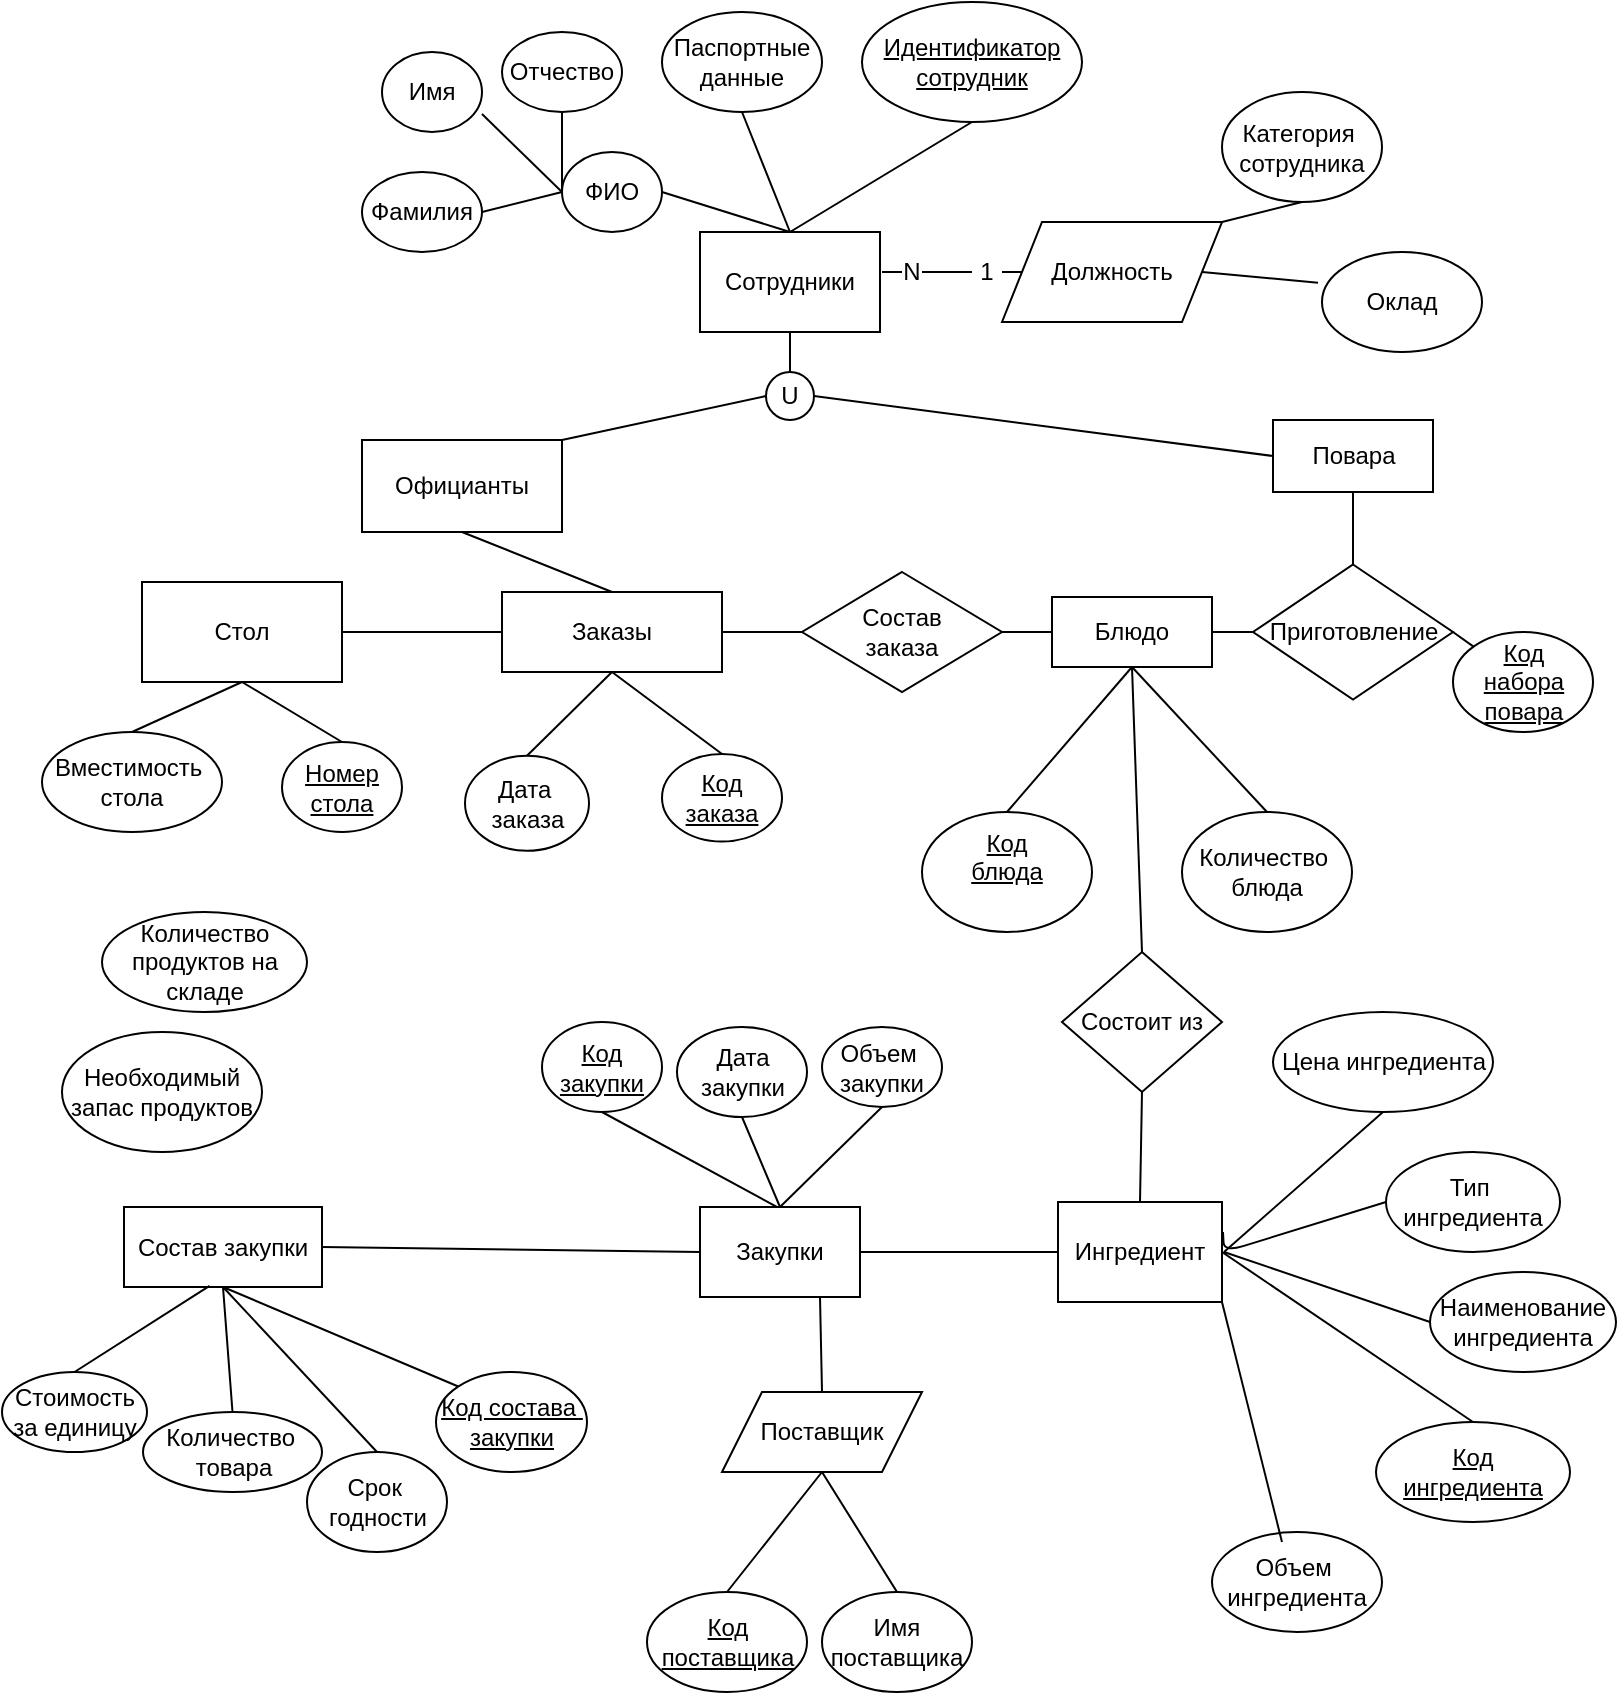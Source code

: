 <mxfile version="14.5.7" type="github" pages="2">
  <diagram id="7YIRpNYBxvqHMYgQ-PB9" name="Page-1">
    <mxGraphModel dx="998" dy="580" grid="1" gridSize="10" guides="1" tooltips="1" connect="1" arrows="1" fold="1" page="1" pageScale="1" pageWidth="827" pageHeight="1169" math="0" shadow="0">
      <root>
        <mxCell id="0" />
        <mxCell id="1" parent="0" />
        <mxCell id="C5bT0JK1hwLg9pwo9jMM-1" value="Сотрудники" style="rounded=0;whiteSpace=wrap;html=1;" vertex="1" parent="1">
          <mxGeometry x="369" y="280" width="90" height="50" as="geometry" />
        </mxCell>
        <mxCell id="C5bT0JK1hwLg9pwo9jMM-4" value="ФИО" style="ellipse;whiteSpace=wrap;html=1;" vertex="1" parent="1">
          <mxGeometry x="300" y="240" width="50" height="40" as="geometry" />
        </mxCell>
        <mxCell id="C5bT0JK1hwLg9pwo9jMM-5" value="Отчество" style="ellipse;whiteSpace=wrap;html=1;" vertex="1" parent="1">
          <mxGeometry x="270" y="180" width="60" height="40" as="geometry" />
        </mxCell>
        <mxCell id="C5bT0JK1hwLg9pwo9jMM-6" value="Имя" style="ellipse;whiteSpace=wrap;html=1;" vertex="1" parent="1">
          <mxGeometry x="210" y="190" width="50" height="40" as="geometry" />
        </mxCell>
        <mxCell id="C5bT0JK1hwLg9pwo9jMM-7" value="Фамилия" style="ellipse;whiteSpace=wrap;html=1;" vertex="1" parent="1">
          <mxGeometry x="200" y="250" width="60" height="40" as="geometry" />
        </mxCell>
        <mxCell id="C5bT0JK1hwLg9pwo9jMM-8" value="" style="endArrow=none;html=1;exitX=1;exitY=0.5;exitDx=0;exitDy=0;entryX=0.5;entryY=0;entryDx=0;entryDy=0;" edge="1" parent="1" source="C5bT0JK1hwLg9pwo9jMM-4" target="C5bT0JK1hwLg9pwo9jMM-1">
          <mxGeometry width="50" height="50" relative="1" as="geometry">
            <mxPoint x="390" y="320" as="sourcePoint" />
            <mxPoint x="425" y="270" as="targetPoint" />
          </mxGeometry>
        </mxCell>
        <mxCell id="C5bT0JK1hwLg9pwo9jMM-9" value="" style="endArrow=none;html=1;exitX=0;exitY=0.5;exitDx=0;exitDy=0;entryX=0.5;entryY=1;entryDx=0;entryDy=0;" edge="1" parent="1" source="C5bT0JK1hwLg9pwo9jMM-4" target="C5bT0JK1hwLg9pwo9jMM-5">
          <mxGeometry width="50" height="50" relative="1" as="geometry">
            <mxPoint x="390" y="320" as="sourcePoint" />
            <mxPoint x="440" y="270" as="targetPoint" />
          </mxGeometry>
        </mxCell>
        <mxCell id="C5bT0JK1hwLg9pwo9jMM-10" value="" style="endArrow=none;html=1;entryX=0;entryY=0.5;entryDx=0;entryDy=0;" edge="1" parent="1" target="C5bT0JK1hwLg9pwo9jMM-4">
          <mxGeometry width="50" height="50" relative="1" as="geometry">
            <mxPoint x="260" y="221" as="sourcePoint" />
            <mxPoint x="440" y="270" as="targetPoint" />
          </mxGeometry>
        </mxCell>
        <mxCell id="C5bT0JK1hwLg9pwo9jMM-11" value="" style="endArrow=none;html=1;exitX=1;exitY=0.5;exitDx=0;exitDy=0;entryX=0;entryY=0.5;entryDx=0;entryDy=0;" edge="1" parent="1" source="C5bT0JK1hwLg9pwo9jMM-7" target="C5bT0JK1hwLg9pwo9jMM-4">
          <mxGeometry width="50" height="50" relative="1" as="geometry">
            <mxPoint x="390" y="320" as="sourcePoint" />
            <mxPoint x="440" y="270" as="targetPoint" />
          </mxGeometry>
        </mxCell>
        <mxCell id="C5bT0JK1hwLg9pwo9jMM-12" value="Паспортные&lt;br&gt;данные" style="ellipse;whiteSpace=wrap;html=1;" vertex="1" parent="1">
          <mxGeometry x="350" y="170" width="80" height="50" as="geometry" />
        </mxCell>
        <mxCell id="C5bT0JK1hwLg9pwo9jMM-13" value="" style="endArrow=none;html=1;entryX=0.5;entryY=1;entryDx=0;entryDy=0;exitX=0.5;exitY=0;exitDx=0;exitDy=0;" edge="1" parent="1" source="C5bT0JK1hwLg9pwo9jMM-1" target="C5bT0JK1hwLg9pwo9jMM-12">
          <mxGeometry width="50" height="50" relative="1" as="geometry">
            <mxPoint x="380" y="280" as="sourcePoint" />
            <mxPoint x="440" y="270" as="targetPoint" />
          </mxGeometry>
        </mxCell>
        <mxCell id="C5bT0JK1hwLg9pwo9jMM-14" value="&lt;u&gt;Идентификатор&lt;br&gt;сотрудник&lt;/u&gt;" style="ellipse;whiteSpace=wrap;html=1;" vertex="1" parent="1">
          <mxGeometry x="450" y="165" width="110" height="60" as="geometry" />
        </mxCell>
        <mxCell id="C5bT0JK1hwLg9pwo9jMM-15" value="" style="endArrow=none;html=1;entryX=0.5;entryY=1;entryDx=0;entryDy=0;exitX=0.5;exitY=0;exitDx=0;exitDy=0;" edge="1" parent="1" source="C5bT0JK1hwLg9pwo9jMM-1" target="C5bT0JK1hwLg9pwo9jMM-14">
          <mxGeometry width="50" height="50" relative="1" as="geometry">
            <mxPoint x="390" y="310" as="sourcePoint" />
            <mxPoint x="440" y="260" as="targetPoint" />
          </mxGeometry>
        </mxCell>
        <mxCell id="C5bT0JK1hwLg9pwo9jMM-16" value="Должность" style="shape=parallelogram;perimeter=parallelogramPerimeter;whiteSpace=wrap;html=1;fixedSize=1;" vertex="1" parent="1">
          <mxGeometry x="520" y="275" width="110" height="50" as="geometry" />
        </mxCell>
        <mxCell id="C5bT0JK1hwLg9pwo9jMM-17" value="Категория&amp;nbsp;&lt;br&gt;сотрудника" style="ellipse;whiteSpace=wrap;html=1;" vertex="1" parent="1">
          <mxGeometry x="630" y="210" width="80" height="55" as="geometry" />
        </mxCell>
        <mxCell id="C5bT0JK1hwLg9pwo9jMM-19" value="Оклад" style="ellipse;whiteSpace=wrap;html=1;" vertex="1" parent="1">
          <mxGeometry x="680" y="290" width="80" height="50" as="geometry" />
        </mxCell>
        <mxCell id="C5bT0JK1hwLg9pwo9jMM-21" value="" style="endArrow=none;html=1;entryX=0.5;entryY=1;entryDx=0;entryDy=0;exitX=1;exitY=0;exitDx=0;exitDy=0;" edge="1" parent="1" source="C5bT0JK1hwLg9pwo9jMM-16" target="C5bT0JK1hwLg9pwo9jMM-17">
          <mxGeometry width="50" height="50" relative="1" as="geometry">
            <mxPoint x="390" y="300" as="sourcePoint" />
            <mxPoint x="440" y="250" as="targetPoint" />
          </mxGeometry>
        </mxCell>
        <mxCell id="C5bT0JK1hwLg9pwo9jMM-22" value="" style="endArrow=none;html=1;entryX=0;entryY=0.5;entryDx=0;entryDy=0;" edge="1" parent="1" source="C5bT0JK1hwLg9pwo9jMM-25" target="C5bT0JK1hwLg9pwo9jMM-27">
          <mxGeometry width="50" height="50" relative="1" as="geometry">
            <mxPoint x="460" y="300" as="sourcePoint" />
            <mxPoint x="440" y="250" as="targetPoint" />
          </mxGeometry>
        </mxCell>
        <mxCell id="C5bT0JK1hwLg9pwo9jMM-23" value="" style="endArrow=none;html=1;entryX=-0.025;entryY=0.308;entryDx=0;entryDy=0;entryPerimeter=0;exitX=1;exitY=0.5;exitDx=0;exitDy=0;" edge="1" parent="1" source="C5bT0JK1hwLg9pwo9jMM-16" target="C5bT0JK1hwLg9pwo9jMM-19">
          <mxGeometry width="50" height="50" relative="1" as="geometry">
            <mxPoint x="390" y="300" as="sourcePoint" />
            <mxPoint x="440" y="250" as="targetPoint" />
          </mxGeometry>
        </mxCell>
        <mxCell id="C5bT0JK1hwLg9pwo9jMM-25" value="N" style="text;html=1;strokeColor=none;fillColor=none;align=center;verticalAlign=middle;whiteSpace=wrap;rounded=0;" vertex="1" parent="1">
          <mxGeometry x="470" y="290" width="10" height="20" as="geometry" />
        </mxCell>
        <mxCell id="C5bT0JK1hwLg9pwo9jMM-26" value="" style="endArrow=none;html=1;entryX=0;entryY=0.5;entryDx=0;entryDy=0;" edge="1" parent="1" target="C5bT0JK1hwLg9pwo9jMM-25">
          <mxGeometry width="50" height="50" relative="1" as="geometry">
            <mxPoint x="460" y="300" as="sourcePoint" />
            <mxPoint x="530" y="300" as="targetPoint" />
          </mxGeometry>
        </mxCell>
        <mxCell id="C5bT0JK1hwLg9pwo9jMM-27" value="1" style="text;html=1;strokeColor=none;fillColor=none;align=center;verticalAlign=middle;whiteSpace=wrap;rounded=0;" vertex="1" parent="1">
          <mxGeometry x="505" y="290" width="15" height="20" as="geometry" />
        </mxCell>
        <mxCell id="C5bT0JK1hwLg9pwo9jMM-31" value="" style="endArrow=none;html=1;entryX=1;entryY=0.5;entryDx=0;entryDy=0;exitX=0;exitY=0.5;exitDx=0;exitDy=0;" edge="1" parent="1" source="C5bT0JK1hwLg9pwo9jMM-16" target="C5bT0JK1hwLg9pwo9jMM-27">
          <mxGeometry width="50" height="50" relative="1" as="geometry">
            <mxPoint x="390" y="300" as="sourcePoint" />
            <mxPoint x="440" y="250" as="targetPoint" />
          </mxGeometry>
        </mxCell>
        <mxCell id="C5bT0JK1hwLg9pwo9jMM-32" value="" style="endArrow=none;html=1;entryX=0.5;entryY=1;entryDx=0;entryDy=0;" edge="1" parent="1" source="C5bT0JK1hwLg9pwo9jMM-33" target="C5bT0JK1hwLg9pwo9jMM-1">
          <mxGeometry width="50" height="50" relative="1" as="geometry">
            <mxPoint x="414" y="360" as="sourcePoint" />
            <mxPoint x="440" y="250" as="targetPoint" />
          </mxGeometry>
        </mxCell>
        <mxCell id="C5bT0JK1hwLg9pwo9jMM-35" value="Официанты" style="rounded=0;whiteSpace=wrap;html=1;" vertex="1" parent="1">
          <mxGeometry x="200" y="384" width="100" height="46" as="geometry" />
        </mxCell>
        <mxCell id="C5bT0JK1hwLg9pwo9jMM-36" value="" style="endArrow=none;html=1;exitX=1;exitY=0;exitDx=0;exitDy=0;entryX=0;entryY=0.5;entryDx=0;entryDy=0;" edge="1" parent="1" source="C5bT0JK1hwLg9pwo9jMM-35" target="C5bT0JK1hwLg9pwo9jMM-33">
          <mxGeometry width="50" height="50" relative="1" as="geometry">
            <mxPoint x="390" y="380" as="sourcePoint" />
            <mxPoint x="440" y="330" as="targetPoint" />
          </mxGeometry>
        </mxCell>
        <mxCell id="C5bT0JK1hwLg9pwo9jMM-37" value="Заказы" style="rounded=0;whiteSpace=wrap;html=1;" vertex="1" parent="1">
          <mxGeometry x="270" y="460" width="110" height="40" as="geometry" />
        </mxCell>
        <mxCell id="C5bT0JK1hwLg9pwo9jMM-38" value="" style="endArrow=none;html=1;entryX=0.5;entryY=0;entryDx=0;entryDy=0;exitX=0.5;exitY=1;exitDx=0;exitDy=0;" edge="1" parent="1" source="C5bT0JK1hwLg9pwo9jMM-35" target="C5bT0JK1hwLg9pwo9jMM-37">
          <mxGeometry width="50" height="50" relative="1" as="geometry">
            <mxPoint x="390" y="380" as="sourcePoint" />
            <mxPoint x="440" y="330" as="targetPoint" />
          </mxGeometry>
        </mxCell>
        <mxCell id="C5bT0JK1hwLg9pwo9jMM-39" value="Стол" style="rounded=0;whiteSpace=wrap;html=1;" vertex="1" parent="1">
          <mxGeometry x="90" y="455" width="100" height="50" as="geometry" />
        </mxCell>
        <mxCell id="C5bT0JK1hwLg9pwo9jMM-40" value="" style="endArrow=none;html=1;entryX=0;entryY=0.5;entryDx=0;entryDy=0;exitX=1;exitY=0.5;exitDx=0;exitDy=0;" edge="1" parent="1" source="C5bT0JK1hwLg9pwo9jMM-39" target="C5bT0JK1hwLg9pwo9jMM-37">
          <mxGeometry width="50" height="50" relative="1" as="geometry">
            <mxPoint x="390" y="380" as="sourcePoint" />
            <mxPoint x="440" y="330" as="targetPoint" />
          </mxGeometry>
        </mxCell>
        <mxCell id="C5bT0JK1hwLg9pwo9jMM-42" value="Вместимость&amp;nbsp;&lt;br&gt;стола" style="ellipse;whiteSpace=wrap;html=1;" vertex="1" parent="1">
          <mxGeometry x="40" y="530" width="90" height="50" as="geometry" />
        </mxCell>
        <mxCell id="C5bT0JK1hwLg9pwo9jMM-43" value="&lt;u&gt;Номер&lt;br&gt;стола&lt;/u&gt;" style="ellipse;whiteSpace=wrap;html=1;" vertex="1" parent="1">
          <mxGeometry x="160" y="535" width="60" height="45" as="geometry" />
        </mxCell>
        <mxCell id="C5bT0JK1hwLg9pwo9jMM-44" value="" style="endArrow=none;html=1;exitX=0.5;exitY=0;exitDx=0;exitDy=0;entryX=0.5;entryY=1;entryDx=0;entryDy=0;" edge="1" parent="1" source="C5bT0JK1hwLg9pwo9jMM-42" target="C5bT0JK1hwLg9pwo9jMM-39">
          <mxGeometry width="50" height="50" relative="1" as="geometry">
            <mxPoint x="390" y="320" as="sourcePoint" />
            <mxPoint x="440" y="270" as="targetPoint" />
          </mxGeometry>
        </mxCell>
        <mxCell id="C5bT0JK1hwLg9pwo9jMM-45" value="" style="endArrow=none;html=1;exitX=0.5;exitY=1;exitDx=0;exitDy=0;entryX=0.5;entryY=0;entryDx=0;entryDy=0;" edge="1" parent="1" source="C5bT0JK1hwLg9pwo9jMM-39" target="C5bT0JK1hwLg9pwo9jMM-43">
          <mxGeometry width="50" height="50" relative="1" as="geometry">
            <mxPoint x="390" y="320" as="sourcePoint" />
            <mxPoint x="440" y="270" as="targetPoint" />
          </mxGeometry>
        </mxCell>
        <mxCell id="C5bT0JK1hwLg9pwo9jMM-46" value="&lt;u&gt;Код&lt;br&gt;заказа&lt;/u&gt;" style="ellipse;whiteSpace=wrap;html=1;" vertex="1" parent="1">
          <mxGeometry x="350" y="541" width="60" height="43.75" as="geometry" />
        </mxCell>
        <mxCell id="C5bT0JK1hwLg9pwo9jMM-47" value="Дата&amp;nbsp;&lt;br&gt;заказа" style="ellipse;whiteSpace=wrap;html=1;" vertex="1" parent="1">
          <mxGeometry x="251.5" y="541.88" width="62" height="47.5" as="geometry" />
        </mxCell>
        <mxCell id="C5bT0JK1hwLg9pwo9jMM-50" value="" style="endArrow=none;html=1;exitX=0.5;exitY=0;exitDx=0;exitDy=0;entryX=0.5;entryY=1;entryDx=0;entryDy=0;" edge="1" parent="1" source="C5bT0JK1hwLg9pwo9jMM-47" target="C5bT0JK1hwLg9pwo9jMM-37">
          <mxGeometry width="50" height="50" relative="1" as="geometry">
            <mxPoint x="390" y="420" as="sourcePoint" />
            <mxPoint x="440" y="370" as="targetPoint" />
          </mxGeometry>
        </mxCell>
        <mxCell id="C5bT0JK1hwLg9pwo9jMM-51" value="" style="endArrow=none;html=1;entryX=0.5;entryY=0;entryDx=0;entryDy=0;exitX=0.5;exitY=1;exitDx=0;exitDy=0;" edge="1" parent="1" source="C5bT0JK1hwLg9pwo9jMM-37" target="C5bT0JK1hwLg9pwo9jMM-46">
          <mxGeometry width="50" height="50" relative="1" as="geometry">
            <mxPoint x="390" y="420" as="sourcePoint" />
            <mxPoint x="440" y="370" as="targetPoint" />
          </mxGeometry>
        </mxCell>
        <mxCell id="C5bT0JK1hwLg9pwo9jMM-52" value="Состав&lt;br&gt;заказа" style="rhombus;whiteSpace=wrap;html=1;" vertex="1" parent="1">
          <mxGeometry x="420" y="450" width="100" height="60" as="geometry" />
        </mxCell>
        <mxCell id="C5bT0JK1hwLg9pwo9jMM-53" value="" style="endArrow=none;html=1;exitX=1;exitY=0.5;exitDx=0;exitDy=0;" edge="1" parent="1" source="C5bT0JK1hwLg9pwo9jMM-37" target="C5bT0JK1hwLg9pwo9jMM-52">
          <mxGeometry width="50" height="50" relative="1" as="geometry">
            <mxPoint x="430" y="480" as="sourcePoint" />
            <mxPoint x="440" y="430" as="targetPoint" />
          </mxGeometry>
        </mxCell>
        <mxCell id="C5bT0JK1hwLg9pwo9jMM-33" value="U" style="ellipse;whiteSpace=wrap;html=1;aspect=fixed;" vertex="1" parent="1">
          <mxGeometry x="402" y="350" width="24" height="24" as="geometry" />
        </mxCell>
        <mxCell id="XEa3TiJN05s5VtwA8wra-4" value="Повара" style="rounded=0;whiteSpace=wrap;html=1;" vertex="1" parent="1">
          <mxGeometry x="655.5" y="374" width="80" height="36" as="geometry" />
        </mxCell>
        <mxCell id="XEa3TiJN05s5VtwA8wra-5" value="" style="endArrow=none;html=1;entryX=0;entryY=0.5;entryDx=0;entryDy=0;exitX=1;exitY=0.5;exitDx=0;exitDy=0;" edge="1" parent="1" source="C5bT0JK1hwLg9pwo9jMM-33" target="XEa3TiJN05s5VtwA8wra-4">
          <mxGeometry width="50" height="50" relative="1" as="geometry">
            <mxPoint x="530" y="460" as="sourcePoint" />
            <mxPoint x="580" y="410" as="targetPoint" />
          </mxGeometry>
        </mxCell>
        <mxCell id="XEa3TiJN05s5VtwA8wra-6" value="Приготовление" style="rhombus;whiteSpace=wrap;html=1;" vertex="1" parent="1">
          <mxGeometry x="645.5" y="446.25" width="100" height="67.5" as="geometry" />
        </mxCell>
        <mxCell id="XEa3TiJN05s5VtwA8wra-7" value="&lt;u&gt;Код&lt;br&gt;набора&lt;br&gt;повара&lt;br&gt;&lt;/u&gt;" style="ellipse;whiteSpace=wrap;html=1;" vertex="1" parent="1">
          <mxGeometry x="745.5" y="480" width="70" height="50" as="geometry" />
        </mxCell>
        <mxCell id="XEa3TiJN05s5VtwA8wra-8" value="" style="endArrow=none;html=1;entryX=0;entryY=0;entryDx=0;entryDy=0;exitX=1;exitY=0.5;exitDx=0;exitDy=0;" edge="1" parent="1" source="XEa3TiJN05s5VtwA8wra-6" target="XEa3TiJN05s5VtwA8wra-7">
          <mxGeometry width="50" height="50" relative="1" as="geometry">
            <mxPoint x="530" y="440" as="sourcePoint" />
            <mxPoint x="580" y="390" as="targetPoint" />
          </mxGeometry>
        </mxCell>
        <mxCell id="XEa3TiJN05s5VtwA8wra-9" value="" style="endArrow=none;html=1;entryX=0.5;entryY=1;entryDx=0;entryDy=0;exitX=0.5;exitY=0;exitDx=0;exitDy=0;" edge="1" parent="1" source="XEa3TiJN05s5VtwA8wra-6" target="XEa3TiJN05s5VtwA8wra-4">
          <mxGeometry width="50" height="50" relative="1" as="geometry">
            <mxPoint x="530" y="440" as="sourcePoint" />
            <mxPoint x="580" y="390" as="targetPoint" />
          </mxGeometry>
        </mxCell>
        <mxCell id="XEa3TiJN05s5VtwA8wra-10" value="Блюдо" style="rounded=0;whiteSpace=wrap;html=1;" vertex="1" parent="1">
          <mxGeometry x="545" y="462.5" width="80" height="35" as="geometry" />
        </mxCell>
        <mxCell id="XEa3TiJN05s5VtwA8wra-11" value="" style="endArrow=none;html=1;entryX=0;entryY=0.5;entryDx=0;entryDy=0;exitX=1;exitY=0.5;exitDx=0;exitDy=0;" edge="1" parent="1" source="C5bT0JK1hwLg9pwo9jMM-52" target="XEa3TiJN05s5VtwA8wra-10">
          <mxGeometry width="50" height="50" relative="1" as="geometry">
            <mxPoint x="530" y="440" as="sourcePoint" />
            <mxPoint x="580" y="390" as="targetPoint" />
          </mxGeometry>
        </mxCell>
        <mxCell id="XEa3TiJN05s5VtwA8wra-12" value="" style="endArrow=none;html=1;entryX=0;entryY=0.5;entryDx=0;entryDy=0;exitX=1;exitY=0.5;exitDx=0;exitDy=0;" edge="1" parent="1" source="XEa3TiJN05s5VtwA8wra-10" target="XEa3TiJN05s5VtwA8wra-6">
          <mxGeometry width="50" height="50" relative="1" as="geometry">
            <mxPoint x="530" y="440" as="sourcePoint" />
            <mxPoint x="580" y="390" as="targetPoint" />
          </mxGeometry>
        </mxCell>
        <mxCell id="XEa3TiJN05s5VtwA8wra-14" value="Состоит из" style="rhombus;whiteSpace=wrap;html=1;" vertex="1" parent="1">
          <mxGeometry x="550" y="640" width="80" height="70" as="geometry" />
        </mxCell>
        <mxCell id="XEa3TiJN05s5VtwA8wra-15" value="" style="endArrow=none;html=1;entryX=0.5;entryY=1;entryDx=0;entryDy=0;exitX=0.5;exitY=0;exitDx=0;exitDy=0;" edge="1" parent="1" source="XEa3TiJN05s5VtwA8wra-14" target="XEa3TiJN05s5VtwA8wra-10">
          <mxGeometry width="50" height="50" relative="1" as="geometry">
            <mxPoint x="530" y="640" as="sourcePoint" />
            <mxPoint x="580" y="590" as="targetPoint" />
          </mxGeometry>
        </mxCell>
        <mxCell id="XEa3TiJN05s5VtwA8wra-16" value="Количество&amp;nbsp;&lt;br&gt;блюда" style="ellipse;whiteSpace=wrap;html=1;" vertex="1" parent="1">
          <mxGeometry x="610" y="570" width="85" height="60" as="geometry" />
        </mxCell>
        <mxCell id="XEa3TiJN05s5VtwA8wra-17" value="&lt;u&gt;Код&lt;br&gt;блюда&lt;br&gt;&lt;br&gt;&lt;/u&gt;" style="ellipse;whiteSpace=wrap;html=1;" vertex="1" parent="1">
          <mxGeometry x="480" y="570" width="85" height="60" as="geometry" />
        </mxCell>
        <mxCell id="XEa3TiJN05s5VtwA8wra-18" value="" style="endArrow=none;html=1;exitX=0.5;exitY=1;exitDx=0;exitDy=0;entryX=0.5;entryY=0;entryDx=0;entryDy=0;" edge="1" parent="1" source="XEa3TiJN05s5VtwA8wra-10" target="XEa3TiJN05s5VtwA8wra-16">
          <mxGeometry width="50" height="50" relative="1" as="geometry">
            <mxPoint x="630" y="605" as="sourcePoint" />
            <mxPoint x="270" y="655" as="targetPoint" />
          </mxGeometry>
        </mxCell>
        <mxCell id="XEa3TiJN05s5VtwA8wra-19" value="" style="endArrow=none;html=1;exitX=0.5;exitY=1;exitDx=0;exitDy=0;entryX=0.5;entryY=0;entryDx=0;entryDy=0;" edge="1" parent="1" source="XEa3TiJN05s5VtwA8wra-10" target="XEa3TiJN05s5VtwA8wra-17">
          <mxGeometry width="50" height="50" relative="1" as="geometry">
            <mxPoint x="530" y="610" as="sourcePoint" />
            <mxPoint x="270" y="710" as="targetPoint" />
          </mxGeometry>
        </mxCell>
        <mxCell id="XEa3TiJN05s5VtwA8wra-20" value="Ингредиент" style="rounded=0;whiteSpace=wrap;html=1;" vertex="1" parent="1">
          <mxGeometry x="548" y="765" width="82" height="50" as="geometry" />
        </mxCell>
        <mxCell id="XEa3TiJN05s5VtwA8wra-21" value="" style="endArrow=none;html=1;exitX=0.5;exitY=0;exitDx=0;exitDy=0;entryX=0.5;entryY=1;entryDx=0;entryDy=0;" edge="1" parent="1" source="XEa3TiJN05s5VtwA8wra-20" target="XEa3TiJN05s5VtwA8wra-14">
          <mxGeometry width="50" height="50" relative="1" as="geometry">
            <mxPoint x="530" y="610" as="sourcePoint" />
            <mxPoint x="580" y="560" as="targetPoint" />
          </mxGeometry>
        </mxCell>
        <mxCell id="XEa3TiJN05s5VtwA8wra-22" value="&lt;u&gt;Код&lt;br&gt;ингредиента&lt;br&gt;&lt;/u&gt;" style="ellipse;whiteSpace=wrap;html=1;" vertex="1" parent="1">
          <mxGeometry x="707" y="875" width="97" height="50" as="geometry" />
        </mxCell>
        <mxCell id="XEa3TiJN05s5VtwA8wra-23" value="Объем&amp;nbsp;&lt;br&gt;ингредиента" style="ellipse;whiteSpace=wrap;html=1;" vertex="1" parent="1">
          <mxGeometry x="625" y="930" width="85" height="50" as="geometry" />
        </mxCell>
        <mxCell id="XEa3TiJN05s5VtwA8wra-24" value="Тип&amp;nbsp;&lt;br&gt;ингредиента" style="ellipse;whiteSpace=wrap;html=1;" vertex="1" parent="1">
          <mxGeometry x="712" y="740" width="87" height="50" as="geometry" />
        </mxCell>
        <mxCell id="XEa3TiJN05s5VtwA8wra-25" value="Цена ингредиента" style="ellipse;whiteSpace=wrap;html=1;" vertex="1" parent="1">
          <mxGeometry x="655.5" y="670" width="110" height="50" as="geometry" />
        </mxCell>
        <mxCell id="XEa3TiJN05s5VtwA8wra-26" value="Наименование&lt;br&gt;ингредиента" style="ellipse;whiteSpace=wrap;html=1;" vertex="1" parent="1">
          <mxGeometry x="734" y="800" width="93" height="50" as="geometry" />
        </mxCell>
        <mxCell id="XEa3TiJN05s5VtwA8wra-27" value="" style="endArrow=none;html=1;entryX=0.5;entryY=1;entryDx=0;entryDy=0;" edge="1" parent="1" target="XEa3TiJN05s5VtwA8wra-25">
          <mxGeometry width="50" height="50" relative="1" as="geometry">
            <mxPoint x="631" y="790" as="sourcePoint" />
            <mxPoint x="665.5" y="720" as="targetPoint" />
          </mxGeometry>
        </mxCell>
        <mxCell id="XEa3TiJN05s5VtwA8wra-28" value="" style="endArrow=none;html=1;entryX=0;entryY=0.5;entryDx=0;entryDy=0;exitX=1;exitY=0.5;exitDx=0;exitDy=0;" edge="1" parent="1" target="XEa3TiJN05s5VtwA8wra-24">
          <mxGeometry width="50" height="50" relative="1" as="geometry">
            <mxPoint x="630.5" y="780" as="sourcePoint" />
            <mxPoint x="665.5" y="720" as="targetPoint" />
            <Array as="points">
              <mxPoint x="631" y="790" />
            </Array>
          </mxGeometry>
        </mxCell>
        <mxCell id="XEa3TiJN05s5VtwA8wra-29" value="" style="endArrow=none;html=1;entryX=0;entryY=0.5;entryDx=0;entryDy=0;" edge="1" parent="1" target="XEa3TiJN05s5VtwA8wra-26">
          <mxGeometry width="50" height="50" relative="1" as="geometry">
            <mxPoint x="631" y="790" as="sourcePoint" />
            <mxPoint x="665.5" y="720" as="targetPoint" />
          </mxGeometry>
        </mxCell>
        <mxCell id="XEa3TiJN05s5VtwA8wra-30" value="" style="endArrow=none;html=1;exitX=0.5;exitY=0;exitDx=0;exitDy=0;entryX=1;entryY=0.5;entryDx=0;entryDy=0;" edge="1" parent="1" source="XEa3TiJN05s5VtwA8wra-22" target="XEa3TiJN05s5VtwA8wra-20">
          <mxGeometry width="50" height="50" relative="1" as="geometry">
            <mxPoint x="615.5" y="770" as="sourcePoint" />
            <mxPoint x="636" y="780" as="targetPoint" />
          </mxGeometry>
        </mxCell>
        <mxCell id="XEa3TiJN05s5VtwA8wra-31" value="" style="endArrow=none;html=1;exitX=0.5;exitY=0;exitDx=0;exitDy=0;entryX=1;entryY=0.5;entryDx=0;entryDy=0;" edge="1" parent="1">
          <mxGeometry width="50" height="50" relative="1" as="geometry">
            <mxPoint x="660" y="935" as="sourcePoint" />
            <mxPoint x="630" y="815" as="targetPoint" />
          </mxGeometry>
        </mxCell>
        <mxCell id="XEa3TiJN05s5VtwA8wra-32" value="Состав закупки" style="rounded=0;whiteSpace=wrap;html=1;" vertex="1" parent="1">
          <mxGeometry x="81" y="767.5" width="99" height="40" as="geometry" />
        </mxCell>
        <mxCell id="XEa3TiJN05s5VtwA8wra-33" value="" style="endArrow=none;html=1;exitX=1;exitY=0.5;exitDx=0;exitDy=0;entryX=0;entryY=0.5;entryDx=0;entryDy=0;" edge="1" parent="1" source="XEa3TiJN05s5VtwA8wra-43" target="XEa3TiJN05s5VtwA8wra-20">
          <mxGeometry width="50" height="50" relative="1" as="geometry">
            <mxPoint x="530" y="870" as="sourcePoint" />
            <mxPoint x="580" y="820" as="targetPoint" />
          </mxGeometry>
        </mxCell>
        <mxCell id="XEa3TiJN05s5VtwA8wra-35" value="&lt;u&gt;Код состава&amp;nbsp;&lt;br&gt;закупки&lt;/u&gt;" style="ellipse;whiteSpace=wrap;html=1;" vertex="1" parent="1">
          <mxGeometry x="237" y="850" width="75.5" height="50" as="geometry" />
        </mxCell>
        <mxCell id="XEa3TiJN05s5VtwA8wra-36" value="Срок&amp;nbsp;&lt;br&gt;годности" style="ellipse;whiteSpace=wrap;html=1;" vertex="1" parent="1">
          <mxGeometry x="172.5" y="890" width="70" height="50" as="geometry" />
        </mxCell>
        <mxCell id="XEa3TiJN05s5VtwA8wra-37" value="Количество&amp;nbsp;&lt;br&gt;товара" style="ellipse;whiteSpace=wrap;html=1;" vertex="1" parent="1">
          <mxGeometry x="90.5" y="870" width="89.5" height="40" as="geometry" />
        </mxCell>
        <mxCell id="XEa3TiJN05s5VtwA8wra-38" value="Стоимость за единицу" style="ellipse;whiteSpace=wrap;html=1;" vertex="1" parent="1">
          <mxGeometry x="20" y="850" width="72.5" height="40" as="geometry" />
        </mxCell>
        <mxCell id="XEa3TiJN05s5VtwA8wra-39" value="" style="endArrow=none;html=1;exitX=0.5;exitY=0;exitDx=0;exitDy=0;entryX=0.432;entryY=0.985;entryDx=0;entryDy=0;entryPerimeter=0;" edge="1" parent="1" source="XEa3TiJN05s5VtwA8wra-38" target="XEa3TiJN05s5VtwA8wra-32">
          <mxGeometry width="50" height="50" relative="1" as="geometry">
            <mxPoint x="272.5" y="830" as="sourcePoint" />
            <mxPoint x="322.5" y="780" as="targetPoint" />
          </mxGeometry>
        </mxCell>
        <mxCell id="XEa3TiJN05s5VtwA8wra-40" value="" style="endArrow=none;html=1;exitX=0.5;exitY=0;exitDx=0;exitDy=0;entryX=0.5;entryY=1;entryDx=0;entryDy=0;" edge="1" parent="1" source="XEa3TiJN05s5VtwA8wra-37" target="XEa3TiJN05s5VtwA8wra-32">
          <mxGeometry width="50" height="50" relative="1" as="geometry">
            <mxPoint x="272.5" y="830" as="sourcePoint" />
            <mxPoint x="322.5" y="780" as="targetPoint" />
          </mxGeometry>
        </mxCell>
        <mxCell id="XEa3TiJN05s5VtwA8wra-41" value="" style="endArrow=none;html=1;exitX=0.5;exitY=0;exitDx=0;exitDy=0;entryX=0.5;entryY=1;entryDx=0;entryDy=0;" edge="1" parent="1" source="XEa3TiJN05s5VtwA8wra-36" target="XEa3TiJN05s5VtwA8wra-32">
          <mxGeometry width="50" height="50" relative="1" as="geometry">
            <mxPoint x="272.5" y="830" as="sourcePoint" />
            <mxPoint x="322.5" y="780" as="targetPoint" />
          </mxGeometry>
        </mxCell>
        <mxCell id="XEa3TiJN05s5VtwA8wra-42" value="" style="endArrow=none;html=1;exitX=0;exitY=0;exitDx=0;exitDy=0;entryX=0.5;entryY=1;entryDx=0;entryDy=0;" edge="1" parent="1" source="XEa3TiJN05s5VtwA8wra-35" target="XEa3TiJN05s5VtwA8wra-32">
          <mxGeometry width="50" height="50" relative="1" as="geometry">
            <mxPoint x="272.5" y="830" as="sourcePoint" />
            <mxPoint x="322.5" y="780" as="targetPoint" />
          </mxGeometry>
        </mxCell>
        <mxCell id="XEa3TiJN05s5VtwA8wra-44" value="&lt;u&gt;Код&lt;br&gt;закупки&lt;/u&gt;" style="ellipse;whiteSpace=wrap;html=1;" vertex="1" parent="1">
          <mxGeometry x="290" y="675" width="60" height="45" as="geometry" />
        </mxCell>
        <mxCell id="XEa3TiJN05s5VtwA8wra-45" value="Дата закупки" style="ellipse;whiteSpace=wrap;html=1;" vertex="1" parent="1">
          <mxGeometry x="357.5" y="677.5" width="65" height="45" as="geometry" />
        </mxCell>
        <mxCell id="XEa3TiJN05s5VtwA8wra-46" value="" style="endArrow=none;html=1;exitX=1;exitY=0.5;exitDx=0;exitDy=0;entryX=0.5;entryY=1;entryDx=0;entryDy=0;" edge="1" parent="1" source="XEa3TiJN05s5VtwA8wra-43" target="XEa3TiJN05s5VtwA8wra-44">
          <mxGeometry width="50" height="50" relative="1" as="geometry">
            <mxPoint x="530" y="870" as="sourcePoint" />
            <mxPoint x="580" y="820" as="targetPoint" />
          </mxGeometry>
        </mxCell>
        <mxCell id="XEa3TiJN05s5VtwA8wra-47" value="" style="endArrow=none;html=1;exitX=0.5;exitY=0;exitDx=0;exitDy=0;entryX=0.5;entryY=1;entryDx=0;entryDy=0;" edge="1" parent="1" source="XEa3TiJN05s5VtwA8wra-43" target="XEa3TiJN05s5VtwA8wra-45">
          <mxGeometry width="50" height="50" relative="1" as="geometry">
            <mxPoint x="530" y="870" as="sourcePoint" />
            <mxPoint x="580" y="820" as="targetPoint" />
          </mxGeometry>
        </mxCell>
        <mxCell id="XEa3TiJN05s5VtwA8wra-48" value="Поставщик" style="shape=parallelogram;perimeter=parallelogramPerimeter;whiteSpace=wrap;html=1;fixedSize=1;" vertex="1" parent="1">
          <mxGeometry x="380" y="860" width="100" height="40" as="geometry" />
        </mxCell>
        <mxCell id="XEa3TiJN05s5VtwA8wra-49" value="" style="endArrow=none;html=1;exitX=0.5;exitY=0;exitDx=0;exitDy=0;entryX=0.75;entryY=1;entryDx=0;entryDy=0;" edge="1" parent="1" source="XEa3TiJN05s5VtwA8wra-48" target="XEa3TiJN05s5VtwA8wra-43">
          <mxGeometry width="50" height="50" relative="1" as="geometry">
            <mxPoint x="530" y="870" as="sourcePoint" />
            <mxPoint x="580" y="820" as="targetPoint" />
          </mxGeometry>
        </mxCell>
        <mxCell id="XEa3TiJN05s5VtwA8wra-52" value="&lt;u&gt;&lt;span&gt;Код&lt;/span&gt;&lt;br&gt;&lt;span&gt;поставщика&lt;/span&gt;&lt;/u&gt;" style="ellipse;whiteSpace=wrap;html=1;" vertex="1" parent="1">
          <mxGeometry x="342.5" y="960" width="80" height="50" as="geometry" />
        </mxCell>
        <mxCell id="XEa3TiJN05s5VtwA8wra-53" value="&lt;span&gt;Имя&lt;/span&gt;&lt;br&gt;&lt;span&gt;поставщика&lt;/span&gt;" style="ellipse;whiteSpace=wrap;html=1;" vertex="1" parent="1">
          <mxGeometry x="430" y="960" width="75" height="50" as="geometry" />
        </mxCell>
        <mxCell id="XEa3TiJN05s5VtwA8wra-54" value="" style="endArrow=none;html=1;exitX=0.5;exitY=0;exitDx=0;exitDy=0;entryX=0.5;entryY=1;entryDx=0;entryDy=0;" edge="1" parent="1" source="XEa3TiJN05s5VtwA8wra-52" target="XEa3TiJN05s5VtwA8wra-48">
          <mxGeometry width="50" height="50" relative="1" as="geometry">
            <mxPoint x="622" y="820" as="sourcePoint" />
            <mxPoint x="672" y="770" as="targetPoint" />
          </mxGeometry>
        </mxCell>
        <mxCell id="XEa3TiJN05s5VtwA8wra-55" value="" style="endArrow=none;html=1;exitX=0.5;exitY=0;exitDx=0;exitDy=0;entryX=0.5;entryY=1;entryDx=0;entryDy=0;" edge="1" parent="1" source="XEa3TiJN05s5VtwA8wra-53" target="XEa3TiJN05s5VtwA8wra-48">
          <mxGeometry width="50" height="50" relative="1" as="geometry">
            <mxPoint x="622" y="820" as="sourcePoint" />
            <mxPoint x="672" y="770" as="targetPoint" />
          </mxGeometry>
        </mxCell>
        <mxCell id="XEa3TiJN05s5VtwA8wra-56" value="Объем&amp;nbsp;&lt;br&gt;закупки" style="ellipse;whiteSpace=wrap;html=1;" vertex="1" parent="1">
          <mxGeometry x="430" y="677.5" width="60" height="40" as="geometry" />
        </mxCell>
        <mxCell id="XEa3TiJN05s5VtwA8wra-57" value="" style="endArrow=none;html=1;exitX=0.5;exitY=1;exitDx=0;exitDy=0;entryX=0.5;entryY=0;entryDx=0;entryDy=0;" edge="1" parent="1" source="XEa3TiJN05s5VtwA8wra-56" target="XEa3TiJN05s5VtwA8wra-43">
          <mxGeometry width="50" height="50" relative="1" as="geometry">
            <mxPoint x="440" y="930" as="sourcePoint" />
            <mxPoint x="483" y="870" as="targetPoint" />
          </mxGeometry>
        </mxCell>
        <mxCell id="XEa3TiJN05s5VtwA8wra-43" value="Закупки" style="rounded=0;whiteSpace=wrap;html=1;" vertex="1" parent="1">
          <mxGeometry x="369" y="767.5" width="80" height="45" as="geometry" />
        </mxCell>
        <mxCell id="XEa3TiJN05s5VtwA8wra-58" value="" style="endArrow=none;html=1;exitX=1;exitY=0.5;exitDx=0;exitDy=0;entryX=0;entryY=0.5;entryDx=0;entryDy=0;" edge="1" parent="1" source="XEa3TiJN05s5VtwA8wra-32" target="XEa3TiJN05s5VtwA8wra-43">
          <mxGeometry width="50" height="50" relative="1" as="geometry">
            <mxPoint x="221.5" y="750" as="sourcePoint" />
            <mxPoint x="339" y="750" as="targetPoint" />
          </mxGeometry>
        </mxCell>
        <mxCell id="XEa3TiJN05s5VtwA8wra-59" value="Количество&lt;br&gt;продуктов на складе&lt;br&gt;" style="ellipse;whiteSpace=wrap;html=1;" vertex="1" parent="1">
          <mxGeometry x="70" y="620" width="102.5" height="50" as="geometry" />
        </mxCell>
        <mxCell id="XEa3TiJN05s5VtwA8wra-60" value="Необходимый&lt;br&gt;запас продуктов" style="ellipse;whiteSpace=wrap;html=1;" vertex="1" parent="1">
          <mxGeometry x="50" y="680" width="100" height="60" as="geometry" />
        </mxCell>
      </root>
    </mxGraphModel>
  </diagram>
  <diagram id="iAUFOHFxxniqCnXEiysW" name="Page-2">
    <mxGraphModel dx="998" dy="580" grid="1" gridSize="10" guides="1" tooltips="1" connect="1" arrows="1" fold="1" page="1" pageScale="1" pageWidth="827" pageHeight="1169" math="0" shadow="0">
      <root>
        <mxCell id="1uSgFhnfSk09Eypgur7l-0" />
        <mxCell id="1uSgFhnfSk09Eypgur7l-1" parent="1uSgFhnfSk09Eypgur7l-0" />
      </root>
    </mxGraphModel>
  </diagram>
</mxfile>

